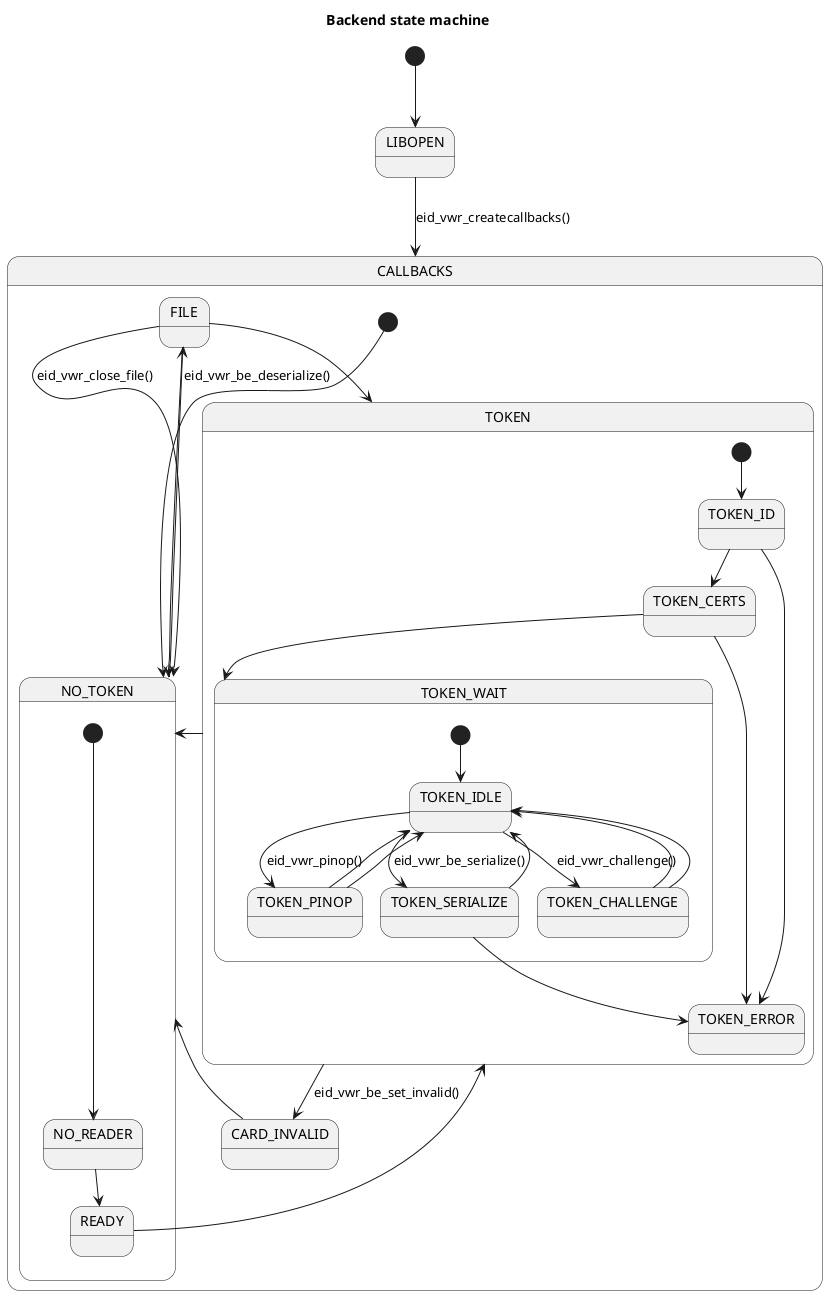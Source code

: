 @startuml
title Backend state machine

' This file documents the state machine as implemented in state.c. It
' can be converted to a diagram by way of PlantUML, see
' http://plantuml.com/
'
' This version of the state machine is for the benefit of people who
' want to use the eID Viewer backend library, and don't care about how
' everything is implemented. It therefore contains documents which
' external function call has which state machine transition as an
' effect, rather than which event (as in the other state machine
' diagram)

[*] --> LIBOPEN

LIBOPEN --> CALLBACKS : eid_vwr_createcallbacks()

state CALLBACKS {
  state NO_TOKEN
  state TOKEN
  state FILE
  state CARD_INVALID

  [*] --> NO_TOKEN

  NO_TOKEN --> FILE : eid_vwr_be_deserialize()
  FILE --> NO_TOKEN : eid_vwr_close_file()
  FILE --> TOKEN
  FILE --> NO_TOKEN

  TOKEN --> NO_TOKEN
  TOKEN --> CARD_INVALID : eid_vwr_be_set_invalid()

  CARD_INVALID --> NO_TOKEN

  state NO_TOKEN {
    state NO_READER
    state READY

    [*] --> NO_READER
    NO_READER --> READY

    READY --> TOKEN
  }

  state TOKEN {
    state TOKEN_ID
    state TOKEN_CERTS
    state TOKEN_ERROR
    state TOKEN_WAIT


    [*] --> TOKEN_ID

    TOKEN_ID --> TOKEN_CERTS
    TOKEN_ID --> TOKEN_ERROR

    TOKEN_CERTS --> TOKEN_WAIT
    TOKEN_CERTS --> TOKEN_ERROR
 
    state TOKEN_WAIT {
      state TOKEN_IDLE
      state TOKEN_PINOP
      state TOKEN_SERIALIZE
	  state TOKEN_CHALLENGE

      [*] --> TOKEN_IDLE

      TOKEN_IDLE --> TOKEN_PINOP : eid_vwr_pinop()
      TOKEN_IDLE --> TOKEN_SERIALIZE : eid_vwr_be_serialize()
	  TOKEN_IDLE --> TOKEN_CHALLENGE : eid_vwr_challenge()

      TOKEN_PINOP --> TOKEN_IDLE
      TOKEN_PINOP --> TOKEN_IDLE

      TOKEN_SERIALIZE --> TOKEN_IDLE
      TOKEN_SERIALIZE --> TOKEN_ERROR

      TOKEN_CHALLENGE --> TOKEN_IDLE
      TOKEN_CHALLENGE --> TOKEN_IDLE
    }

  }
}

@enduml
